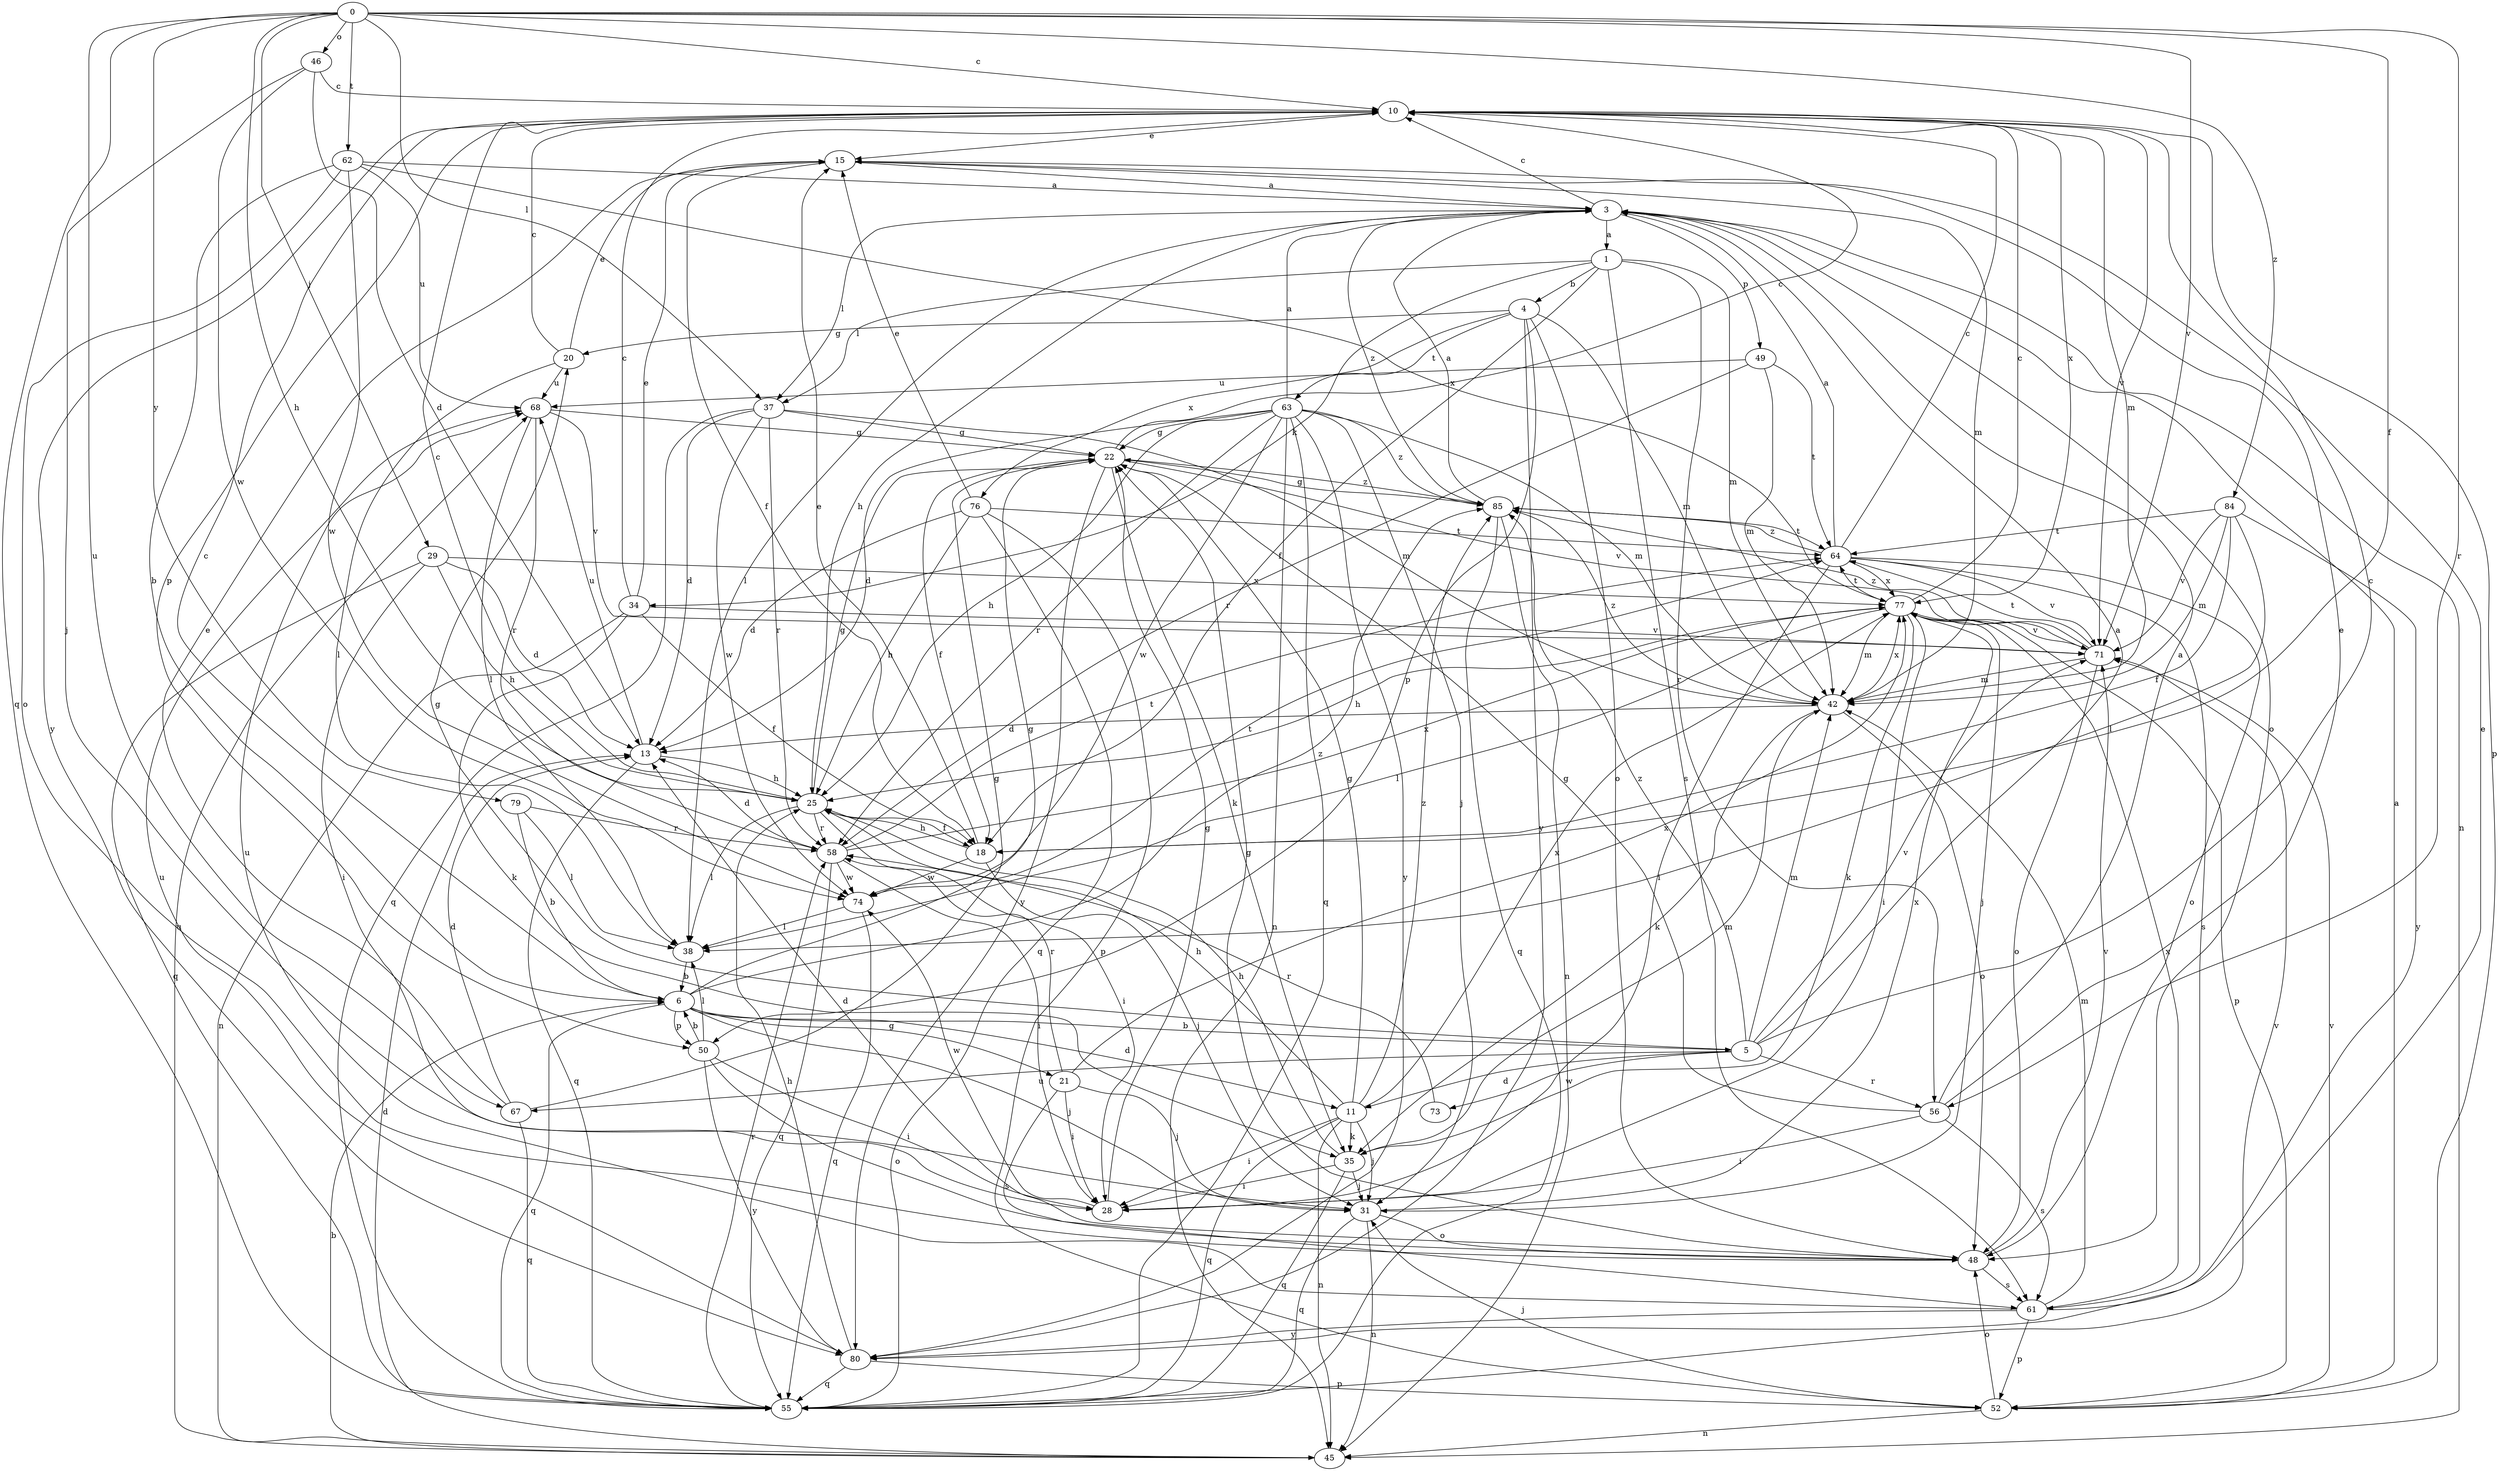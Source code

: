 strict digraph  {
0;
1;
3;
4;
5;
6;
10;
11;
13;
15;
18;
20;
21;
22;
25;
28;
29;
31;
34;
35;
37;
38;
42;
45;
46;
48;
49;
50;
52;
55;
56;
58;
61;
62;
63;
64;
67;
68;
71;
73;
74;
76;
77;
79;
80;
84;
85;
0 -> 10  [label=c];
0 -> 18  [label=f];
0 -> 25  [label=h];
0 -> 29  [label=j];
0 -> 37  [label=l];
0 -> 46  [label=o];
0 -> 55  [label=q];
0 -> 56  [label=r];
0 -> 62  [label=t];
0 -> 67  [label=u];
0 -> 71  [label=v];
0 -> 79  [label=y];
0 -> 84  [label=z];
1 -> 4  [label=b];
1 -> 18  [label=f];
1 -> 34  [label=k];
1 -> 37  [label=l];
1 -> 42  [label=m];
1 -> 56  [label=r];
1 -> 61  [label=s];
3 -> 1  [label=a];
3 -> 10  [label=c];
3 -> 25  [label=h];
3 -> 37  [label=l];
3 -> 38  [label=l];
3 -> 45  [label=n];
3 -> 48  [label=o];
3 -> 49  [label=p];
3 -> 85  [label=z];
4 -> 20  [label=g];
4 -> 42  [label=m];
4 -> 48  [label=o];
4 -> 50  [label=p];
4 -> 63  [label=t];
4 -> 76  [label=x];
4 -> 80  [label=y];
5 -> 3  [label=a];
5 -> 10  [label=c];
5 -> 11  [label=d];
5 -> 20  [label=g];
5 -> 42  [label=m];
5 -> 56  [label=r];
5 -> 67  [label=u];
5 -> 71  [label=v];
5 -> 73  [label=w];
5 -> 85  [label=z];
6 -> 5  [label=b];
6 -> 10  [label=c];
6 -> 11  [label=d];
6 -> 21  [label=g];
6 -> 22  [label=g];
6 -> 31  [label=j];
6 -> 50  [label=p];
6 -> 55  [label=q];
6 -> 85  [label=z];
10 -> 15  [label=e];
10 -> 42  [label=m];
10 -> 50  [label=p];
10 -> 52  [label=p];
10 -> 71  [label=v];
10 -> 77  [label=x];
10 -> 80  [label=y];
11 -> 22  [label=g];
11 -> 25  [label=h];
11 -> 28  [label=i];
11 -> 31  [label=j];
11 -> 35  [label=k];
11 -> 45  [label=n];
11 -> 55  [label=q];
11 -> 77  [label=x];
11 -> 85  [label=z];
13 -> 25  [label=h];
13 -> 55  [label=q];
13 -> 68  [label=u];
15 -> 3  [label=a];
15 -> 18  [label=f];
15 -> 42  [label=m];
18 -> 15  [label=e];
18 -> 25  [label=h];
18 -> 31  [label=j];
18 -> 74  [label=w];
20 -> 10  [label=c];
20 -> 15  [label=e];
20 -> 38  [label=l];
20 -> 68  [label=u];
21 -> 28  [label=i];
21 -> 31  [label=j];
21 -> 58  [label=r];
21 -> 61  [label=s];
21 -> 77  [label=x];
22 -> 10  [label=c];
22 -> 18  [label=f];
22 -> 35  [label=k];
22 -> 71  [label=v];
22 -> 80  [label=y];
22 -> 85  [label=z];
25 -> 10  [label=c];
25 -> 18  [label=f];
25 -> 22  [label=g];
25 -> 28  [label=i];
25 -> 38  [label=l];
25 -> 58  [label=r];
28 -> 22  [label=g];
28 -> 74  [label=w];
29 -> 13  [label=d];
29 -> 25  [label=h];
29 -> 28  [label=i];
29 -> 55  [label=q];
29 -> 77  [label=x];
31 -> 45  [label=n];
31 -> 48  [label=o];
31 -> 55  [label=q];
31 -> 77  [label=x];
34 -> 10  [label=c];
34 -> 15  [label=e];
34 -> 18  [label=f];
34 -> 35  [label=k];
34 -> 45  [label=n];
34 -> 71  [label=v];
35 -> 25  [label=h];
35 -> 28  [label=i];
35 -> 31  [label=j];
35 -> 42  [label=m];
35 -> 55  [label=q];
37 -> 13  [label=d];
37 -> 22  [label=g];
37 -> 42  [label=m];
37 -> 55  [label=q];
37 -> 58  [label=r];
37 -> 74  [label=w];
38 -> 6  [label=b];
42 -> 13  [label=d];
42 -> 35  [label=k];
42 -> 48  [label=o];
42 -> 77  [label=x];
42 -> 85  [label=z];
45 -> 6  [label=b];
45 -> 13  [label=d];
45 -> 68  [label=u];
46 -> 10  [label=c];
46 -> 13  [label=d];
46 -> 31  [label=j];
46 -> 74  [label=w];
48 -> 13  [label=d];
48 -> 22  [label=g];
48 -> 61  [label=s];
48 -> 71  [label=v];
49 -> 42  [label=m];
49 -> 58  [label=r];
49 -> 64  [label=t];
49 -> 68  [label=u];
50 -> 6  [label=b];
50 -> 28  [label=i];
50 -> 38  [label=l];
50 -> 48  [label=o];
50 -> 80  [label=y];
52 -> 3  [label=a];
52 -> 31  [label=j];
52 -> 45  [label=n];
52 -> 48  [label=o];
52 -> 71  [label=v];
55 -> 58  [label=r];
55 -> 71  [label=v];
56 -> 3  [label=a];
56 -> 15  [label=e];
56 -> 22  [label=g];
56 -> 28  [label=i];
56 -> 61  [label=s];
58 -> 13  [label=d];
58 -> 28  [label=i];
58 -> 55  [label=q];
58 -> 64  [label=t];
58 -> 74  [label=w];
58 -> 77  [label=x];
61 -> 15  [label=e];
61 -> 42  [label=m];
61 -> 52  [label=p];
61 -> 68  [label=u];
61 -> 77  [label=x];
61 -> 80  [label=y];
62 -> 3  [label=a];
62 -> 6  [label=b];
62 -> 48  [label=o];
62 -> 68  [label=u];
62 -> 74  [label=w];
62 -> 77  [label=x];
63 -> 3  [label=a];
63 -> 13  [label=d];
63 -> 22  [label=g];
63 -> 25  [label=h];
63 -> 31  [label=j];
63 -> 42  [label=m];
63 -> 45  [label=n];
63 -> 55  [label=q];
63 -> 58  [label=r];
63 -> 74  [label=w];
63 -> 80  [label=y];
63 -> 85  [label=z];
64 -> 3  [label=a];
64 -> 10  [label=c];
64 -> 28  [label=i];
64 -> 48  [label=o];
64 -> 61  [label=s];
64 -> 71  [label=v];
64 -> 77  [label=x];
64 -> 85  [label=z];
67 -> 13  [label=d];
67 -> 15  [label=e];
67 -> 22  [label=g];
67 -> 55  [label=q];
68 -> 22  [label=g];
68 -> 38  [label=l];
68 -> 58  [label=r];
68 -> 71  [label=v];
71 -> 42  [label=m];
71 -> 48  [label=o];
71 -> 64  [label=t];
71 -> 85  [label=z];
73 -> 58  [label=r];
74 -> 38  [label=l];
74 -> 55  [label=q];
74 -> 64  [label=t];
76 -> 13  [label=d];
76 -> 15  [label=e];
76 -> 25  [label=h];
76 -> 52  [label=p];
76 -> 55  [label=q];
76 -> 64  [label=t];
77 -> 10  [label=c];
77 -> 25  [label=h];
77 -> 28  [label=i];
77 -> 31  [label=j];
77 -> 35  [label=k];
77 -> 38  [label=l];
77 -> 42  [label=m];
77 -> 52  [label=p];
77 -> 64  [label=t];
77 -> 71  [label=v];
79 -> 6  [label=b];
79 -> 38  [label=l];
79 -> 58  [label=r];
80 -> 25  [label=h];
80 -> 52  [label=p];
80 -> 55  [label=q];
80 -> 68  [label=u];
84 -> 18  [label=f];
84 -> 38  [label=l];
84 -> 42  [label=m];
84 -> 64  [label=t];
84 -> 71  [label=v];
84 -> 80  [label=y];
85 -> 3  [label=a];
85 -> 22  [label=g];
85 -> 45  [label=n];
85 -> 55  [label=q];
85 -> 64  [label=t];
}
